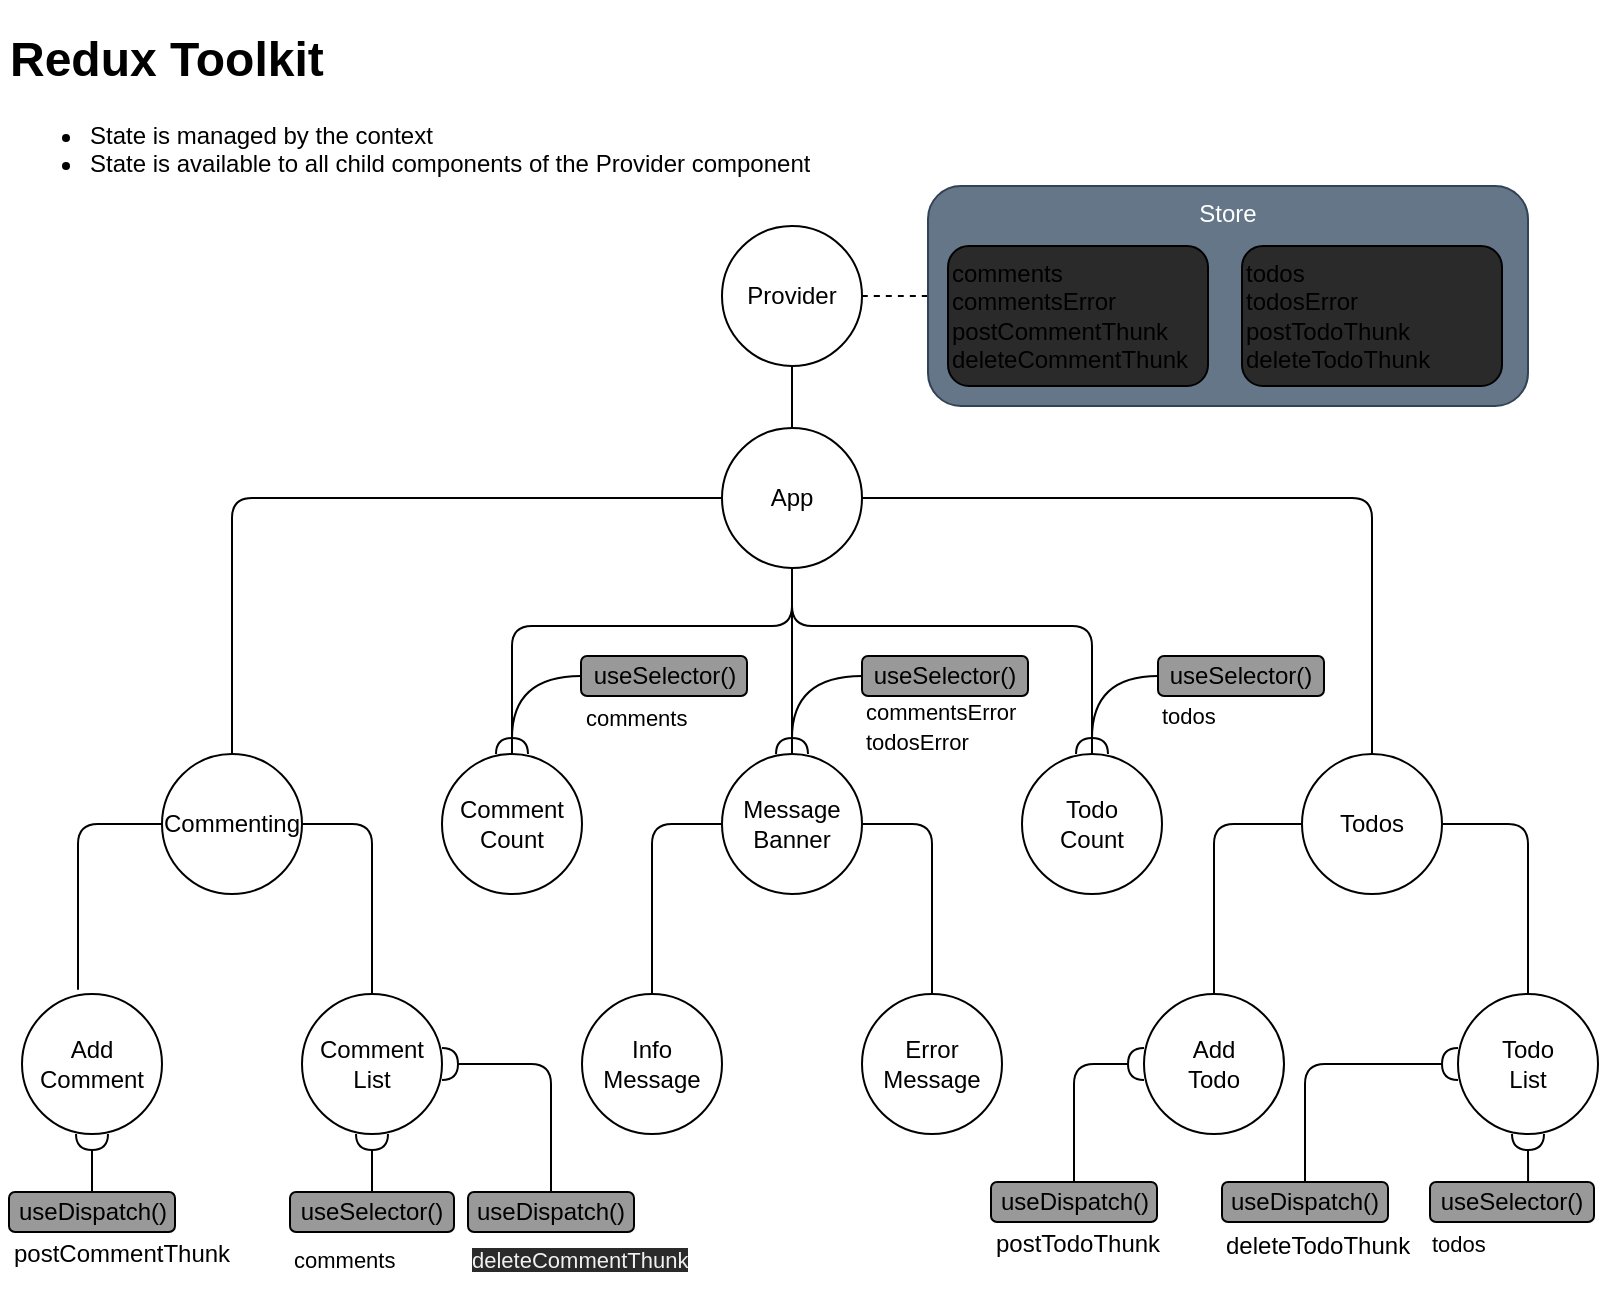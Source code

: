<mxfile>
    <diagram id="vr3E3tX2wvVX0EuAh0Dt" name="Page-1">
        <mxGraphModel dx="990" dy="567" grid="1" gridSize="10" guides="1" tooltips="1" connect="1" arrows="1" fold="1" page="1" pageScale="1" pageWidth="850" pageHeight="1100" math="0" shadow="0">
            <root>
                <mxCell id="0"/>
                <mxCell id="1" parent="0"/>
                <mxCell id="27" style="edgeStyle=orthogonalEdgeStyle;html=1;exitX=0;exitY=0.5;exitDx=0;exitDy=0;entryX=0.5;entryY=0;entryDx=0;entryDy=0;endArrow=none;endFill=0;" parent="1" source="2" target="12" edge="1">
                    <mxGeometry relative="1" as="geometry"/>
                </mxCell>
                <mxCell id="28" value="" style="edgeStyle=orthogonalEdgeStyle;html=1;exitX=1;exitY=0.5;exitDx=0;exitDy=0;entryX=0.5;entryY=0;entryDx=0;entryDy=0;endArrow=none;endFill=0;" parent="1" source="2" target="11" edge="1">
                    <mxGeometry x="0.383" relative="1" as="geometry">
                        <mxPoint as="offset"/>
                    </mxGeometry>
                </mxCell>
                <mxCell id="42" style="edgeStyle=orthogonalEdgeStyle;curved=1;html=1;exitX=0.5;exitY=0;exitDx=0;exitDy=0;entryX=0;entryY=0.5;entryDx=0;entryDy=0;startArrow=halfCircle;startFill=0;endArrow=none;endFill=0;" parent="1" source="2" target="39" edge="1">
                    <mxGeometry relative="1" as="geometry"/>
                </mxCell>
                <mxCell id="2" value="Message&lt;br&gt;Banner" style="ellipse;whiteSpace=wrap;html=1;aspect=fixed;" parent="1" vertex="1">
                    <mxGeometry x="387" y="384" width="70" height="70" as="geometry"/>
                </mxCell>
                <mxCell id="67" style="edgeStyle=orthogonalEdgeStyle;html=1;exitX=0.5;exitY=0;exitDx=0;exitDy=0;entryX=0;entryY=0.5;entryDx=0;entryDy=0;startArrow=halfCircle;startFill=0;endArrow=none;endFill=0;curved=1;" parent="1" source="3" target="64" edge="1">
                    <mxGeometry relative="1" as="geometry"/>
                </mxCell>
                <mxCell id="3" value="Comment&lt;br&gt;Count" style="ellipse;whiteSpace=wrap;html=1;aspect=fixed;" parent="1" vertex="1">
                    <mxGeometry x="247" y="384" width="70" height="70" as="geometry"/>
                </mxCell>
                <mxCell id="18" value="" style="edgeStyle=orthogonalEdgeStyle;html=1;exitX=0;exitY=0.5;exitDx=0;exitDy=0;entryX=0.5;entryY=0;entryDx=0;entryDy=0;endArrow=none;endFill=0;" parent="1" source="5" target="9" edge="1">
                    <mxGeometry x="0.641" relative="1" as="geometry">
                        <mxPoint as="offset"/>
                    </mxGeometry>
                </mxCell>
                <mxCell id="20" value="" style="edgeStyle=orthogonalEdgeStyle;html=1;exitX=1;exitY=0.5;exitDx=0;exitDy=0;entryX=0.5;entryY=0;entryDx=0;entryDy=0;endArrow=none;endFill=0;" parent="1" source="5" target="10" edge="1">
                    <mxGeometry x="0.702" relative="1" as="geometry">
                        <mxPoint as="offset"/>
                    </mxGeometry>
                </mxCell>
                <mxCell id="22" value="" style="edgeStyle=orthogonalEdgeStyle;html=1;exitX=0.5;exitY=1;exitDx=0;exitDy=0;endArrow=none;endFill=0;" parent="1" source="5" target="2" edge="1">
                    <mxGeometry x="-0.011" relative="1" as="geometry">
                        <mxPoint x="422" y="313" as="sourcePoint"/>
                        <mxPoint as="offset"/>
                    </mxGeometry>
                </mxCell>
                <mxCell id="23" value="" style="edgeStyle=orthogonalEdgeStyle;html=1;exitX=0.5;exitY=1;exitDx=0;exitDy=0;entryX=0.5;entryY=0;entryDx=0;entryDy=0;endArrow=none;endFill=0;" parent="1" source="5" target="3" edge="1">
                    <mxGeometry relative="1" as="geometry">
                        <mxPoint x="422" y="313" as="sourcePoint"/>
                        <Array as="points">
                            <mxPoint x="422" y="320"/>
                            <mxPoint x="282" y="320"/>
                        </Array>
                    </mxGeometry>
                </mxCell>
                <mxCell id="63" style="edgeStyle=orthogonalEdgeStyle;html=1;exitX=0.5;exitY=1;exitDx=0;exitDy=0;entryX=0.5;entryY=0;entryDx=0;entryDy=0;startArrow=none;startFill=0;endArrow=none;endFill=0;" parent="1" source="5" target="8" edge="1">
                    <mxGeometry relative="1" as="geometry">
                        <Array as="points">
                            <mxPoint x="422" y="320"/>
                            <mxPoint x="572" y="320"/>
                        </Array>
                    </mxGeometry>
                </mxCell>
                <mxCell id="5" value="App" style="ellipse;whiteSpace=wrap;html=1;aspect=fixed;" parent="1" vertex="1">
                    <mxGeometry x="387" y="221" width="70" height="70" as="geometry"/>
                </mxCell>
                <mxCell id="57" style="edgeStyle=orthogonalEdgeStyle;html=1;exitX=0.5;exitY=0;exitDx=0;exitDy=0;entryX=0;entryY=0.5;entryDx=0;entryDy=0;startArrow=halfCircle;startFill=0;endArrow=none;endFill=0;curved=1;" parent="1" source="8" target="45" edge="1">
                    <mxGeometry relative="1" as="geometry"/>
                </mxCell>
                <mxCell id="8" value="Todo&lt;br&gt;Count" style="ellipse;whiteSpace=wrap;html=1;aspect=fixed;" parent="1" vertex="1">
                    <mxGeometry x="537" y="384" width="70" height="70" as="geometry"/>
                </mxCell>
                <mxCell id="25" value="" style="edgeStyle=orthogonalEdgeStyle;html=1;exitX=0;exitY=0.5;exitDx=0;exitDy=0;entryX=0.4;entryY=-0.031;entryDx=0;entryDy=0;entryPerimeter=0;endArrow=none;endFill=0;" parent="1" source="9" target="16" edge="1">
                    <mxGeometry x="0.442" relative="1" as="geometry">
                        <mxPoint as="offset"/>
                    </mxGeometry>
                </mxCell>
                <mxCell id="26" value="" style="edgeStyle=orthogonalEdgeStyle;html=1;exitX=1;exitY=0.5;exitDx=0;exitDy=0;entryX=0.5;entryY=0;entryDx=0;entryDy=0;endArrow=none;endFill=0;" parent="1" source="9" target="15" edge="1">
                    <mxGeometry x="0.383" relative="1" as="geometry">
                        <mxPoint as="offset"/>
                    </mxGeometry>
                </mxCell>
                <mxCell id="9" value="Commenting" style="ellipse;whiteSpace=wrap;html=1;aspect=fixed;" parent="1" vertex="1">
                    <mxGeometry x="107" y="384" width="70" height="70" as="geometry"/>
                </mxCell>
                <mxCell id="29" value="" style="edgeStyle=orthogonalEdgeStyle;html=1;exitX=0;exitY=0.5;exitDx=0;exitDy=0;entryX=0.5;entryY=0;entryDx=0;entryDy=0;endArrow=none;endFill=0;" parent="1" source="10" target="13" edge="1">
                    <mxGeometry x="0.55" relative="1" as="geometry">
                        <mxPoint as="offset"/>
                    </mxGeometry>
                </mxCell>
                <mxCell id="30" value="" style="edgeStyle=orthogonalEdgeStyle;html=1;exitX=1;exitY=0.5;exitDx=0;exitDy=0;entryX=0.5;entryY=0;entryDx=0;entryDy=0;endArrow=none;endFill=0;" parent="1" source="10" target="14" edge="1">
                    <mxGeometry x="0.55" relative="1" as="geometry">
                        <mxPoint as="offset"/>
                    </mxGeometry>
                </mxCell>
                <mxCell id="10" value="Todos" style="ellipse;whiteSpace=wrap;html=1;aspect=fixed;" parent="1" vertex="1">
                    <mxGeometry x="677" y="384" width="70" height="70" as="geometry"/>
                </mxCell>
                <mxCell id="11" value="Error&lt;br&gt;Message" style="ellipse;whiteSpace=wrap;html=1;aspect=fixed;" parent="1" vertex="1">
                    <mxGeometry x="457" y="504" width="70" height="70" as="geometry"/>
                </mxCell>
                <mxCell id="12" value="Info&lt;br&gt;Message" style="ellipse;whiteSpace=wrap;html=1;aspect=fixed;" parent="1" vertex="1">
                    <mxGeometry x="317" y="504" width="70" height="70" as="geometry"/>
                </mxCell>
                <mxCell id="61" style="edgeStyle=orthogonalEdgeStyle;html=1;exitX=0;exitY=0.5;exitDx=0;exitDy=0;entryX=0.5;entryY=0;entryDx=0;entryDy=0;startArrow=halfCircle;startFill=0;endArrow=none;endFill=0;" parent="1" source="13" target="54" edge="1">
                    <mxGeometry relative="1" as="geometry"/>
                </mxCell>
                <mxCell id="13" value="Add&lt;br&gt;Todo" style="ellipse;whiteSpace=wrap;html=1;aspect=fixed;" parent="1" vertex="1">
                    <mxGeometry x="598" y="504" width="70" height="70" as="geometry"/>
                </mxCell>
                <mxCell id="62" style="edgeStyle=orthogonalEdgeStyle;html=1;exitX=0.5;exitY=1;exitDx=0;exitDy=0;entryX=0.598;entryY=0.03;entryDx=0;entryDy=0;entryPerimeter=0;startArrow=halfCircle;startFill=0;endArrow=none;endFill=0;" parent="1" source="14" target="58" edge="1">
                    <mxGeometry relative="1" as="geometry"/>
                </mxCell>
                <mxCell id="79" style="edgeStyle=orthogonalEdgeStyle;html=1;exitX=0;exitY=0.5;exitDx=0;exitDy=0;entryX=0.5;entryY=0;entryDx=0;entryDy=0;endArrow=none;endFill=0;startArrow=halfCircle;startFill=0;" parent="1" source="14" target="77" edge="1">
                    <mxGeometry relative="1" as="geometry"/>
                </mxCell>
                <mxCell id="14" value="Todo&lt;br&gt;List" style="ellipse;whiteSpace=wrap;html=1;aspect=fixed;" parent="1" vertex="1">
                    <mxGeometry x="755" y="504" width="70" height="70" as="geometry"/>
                </mxCell>
                <mxCell id="73" style="edgeStyle=orthogonalEdgeStyle;curved=1;html=1;exitX=0.5;exitY=1;exitDx=0;exitDy=0;entryX=0.5;entryY=0;entryDx=0;entryDy=0;startArrow=halfCircle;startFill=0;endArrow=none;endFill=0;" parent="1" source="15" target="70" edge="1">
                    <mxGeometry relative="1" as="geometry"/>
                </mxCell>
                <mxCell id="76" style="edgeStyle=orthogonalEdgeStyle;html=1;exitX=1;exitY=0.5;exitDx=0;exitDy=0;entryX=0.5;entryY=0;entryDx=0;entryDy=0;endArrow=none;endFill=0;startArrow=halfCircle;startFill=0;" parent="1" source="15" target="75" edge="1">
                    <mxGeometry relative="1" as="geometry"/>
                </mxCell>
                <mxCell id="15" value="Comment&lt;br&gt;List" style="ellipse;whiteSpace=wrap;html=1;aspect=fixed;" parent="1" vertex="1">
                    <mxGeometry x="177" y="504" width="70" height="70" as="geometry"/>
                </mxCell>
                <mxCell id="72" style="edgeStyle=orthogonalEdgeStyle;html=1;exitX=0.5;exitY=1;exitDx=0;exitDy=0;entryX=0.5;entryY=0;entryDx=0;entryDy=0;curved=1;startArrow=halfCircle;startFill=0;endArrow=none;endFill=0;" parent="1" source="16" target="68" edge="1">
                    <mxGeometry relative="1" as="geometry"/>
                </mxCell>
                <mxCell id="16" value="Add&lt;br&gt;Comment" style="ellipse;whiteSpace=wrap;html=1;aspect=fixed;" parent="1" vertex="1">
                    <mxGeometry x="37" y="504" width="70" height="70" as="geometry"/>
                </mxCell>
                <mxCell id="17" value="&lt;h1&gt;Redux Toolkit&lt;/h1&gt;&lt;p&gt;&lt;/p&gt;&lt;ul&gt;&lt;li&gt;&lt;span&gt;State is managed by the context&lt;/span&gt;&lt;/li&gt;&lt;li&gt;&lt;span&gt;State is available to all child components of the Provider component&lt;/span&gt;&lt;/li&gt;&lt;/ul&gt;&lt;p&gt;&lt;/p&gt;" style="text;html=1;strokeColor=none;fillColor=none;spacing=5;spacingTop=-20;whiteSpace=wrap;overflow=hidden;rounded=0;" parent="1" vertex="1">
                    <mxGeometry x="26" y="17" width="424" height="100" as="geometry"/>
                </mxCell>
                <mxCell id="32" style="edgeStyle=none;html=1;exitX=0.5;exitY=1;exitDx=0;exitDy=0;entryX=0.5;entryY=0;entryDx=0;entryDy=0;endArrow=none;endFill=0;" parent="1" source="31" target="5" edge="1">
                    <mxGeometry relative="1" as="geometry"/>
                </mxCell>
                <mxCell id="36" style="edgeStyle=orthogonalEdgeStyle;html=1;exitX=1;exitY=0.5;exitDx=0;exitDy=0;entryX=0;entryY=0.5;entryDx=0;entryDy=0;endArrow=none;endFill=0;curved=1;dashed=1;" parent="1" source="31" target="35" edge="1">
                    <mxGeometry relative="1" as="geometry"/>
                </mxCell>
                <mxCell id="31" value="Provider" style="ellipse;whiteSpace=wrap;html=1;aspect=fixed;" parent="1" vertex="1">
                    <mxGeometry x="387" y="120" width="70" height="70" as="geometry"/>
                </mxCell>
                <mxCell id="35" value="Store" style="rounded=1;whiteSpace=wrap;html=1;fillColor=#647687;verticalAlign=top;fontColor=#ffffff;strokeColor=#314354;" parent="1" vertex="1">
                    <mxGeometry x="490" y="100" width="300" height="110" as="geometry"/>
                </mxCell>
                <mxCell id="37" value="comments&lt;br&gt;commentsError&lt;br&gt;postCommentThunk&lt;br&gt;deleteCommentThunk" style="rounded=1;whiteSpace=wrap;html=1;fillColor=#2A2A2A;align=left;" parent="1" vertex="1">
                    <mxGeometry x="500" y="130" width="130" height="70" as="geometry"/>
                </mxCell>
                <mxCell id="38" value="todos&lt;br&gt;todosError&lt;br&gt;postTodoThunk&lt;br&gt;deleteTodoThunk" style="rounded=1;whiteSpace=wrap;html=1;fillColor=#2A2A2A;align=left;" parent="1" vertex="1">
                    <mxGeometry x="647" y="130" width="130" height="70" as="geometry"/>
                </mxCell>
                <mxCell id="39" value="useSelector()" style="rounded=1;whiteSpace=wrap;html=1;fillColor=#999999;" parent="1" vertex="1">
                    <mxGeometry x="457" y="335" width="83" height="20" as="geometry"/>
                </mxCell>
                <mxCell id="43" value="&lt;span style=&quot;font-size: 11px&quot;&gt;commentsError&lt;/span&gt;&lt;br style=&quot;font-size: 11px&quot;&gt;&lt;span style=&quot;font-size: 11px&quot;&gt;todosError&lt;/span&gt;" style="text;html=1;strokeColor=none;fillColor=none;align=left;verticalAlign=middle;whiteSpace=wrap;rounded=0;" parent="1" vertex="1">
                    <mxGeometry x="457" y="355" width="83" height="30" as="geometry"/>
                </mxCell>
                <mxCell id="45" value="useSelector()" style="rounded=1;whiteSpace=wrap;html=1;fillColor=#999999;" parent="1" vertex="1">
                    <mxGeometry x="605" y="335" width="83" height="20" as="geometry"/>
                </mxCell>
                <mxCell id="46" value="&lt;span style=&quot;font-size: 11px&quot;&gt;todos&lt;/span&gt;" style="text;html=1;strokeColor=none;fillColor=none;align=left;verticalAlign=middle;whiteSpace=wrap;rounded=0;" parent="1" vertex="1">
                    <mxGeometry x="605" y="355" width="83" height="20" as="geometry"/>
                </mxCell>
                <mxCell id="54" value="useDispatch()" style="rounded=1;whiteSpace=wrap;html=1;fillColor=#999999;" parent="1" vertex="1">
                    <mxGeometry x="521.5" y="598" width="83" height="20" as="geometry"/>
                </mxCell>
                <mxCell id="55" value="postTodoThunk" style="text;html=1;strokeColor=none;fillColor=none;align=left;verticalAlign=middle;whiteSpace=wrap;rounded=0;" parent="1" vertex="1">
                    <mxGeometry x="521.5" y="618" width="83" height="22" as="geometry"/>
                </mxCell>
                <mxCell id="58" value="useSelector()" style="rounded=1;whiteSpace=wrap;html=1;fillColor=#999999;" parent="1" vertex="1">
                    <mxGeometry x="741" y="598" width="82" height="20" as="geometry"/>
                </mxCell>
                <mxCell id="59" value="&lt;span style=&quot;font-size: 11px ; text-align: center&quot;&gt;todos&lt;/span&gt;" style="text;html=1;strokeColor=none;fillColor=none;align=left;verticalAlign=middle;whiteSpace=wrap;rounded=0;" parent="1" vertex="1">
                    <mxGeometry x="740" y="618" width="37" height="22" as="geometry"/>
                </mxCell>
                <mxCell id="64" value="useSelector()" style="rounded=1;whiteSpace=wrap;html=1;fillColor=#999999;" parent="1" vertex="1">
                    <mxGeometry x="316.5" y="335" width="83" height="20" as="geometry"/>
                </mxCell>
                <mxCell id="65" value="&lt;span style=&quot;font-size: 11px ; text-align: center&quot;&gt;comments&lt;/span&gt;" style="text;html=1;strokeColor=none;fillColor=none;align=left;verticalAlign=middle;whiteSpace=wrap;rounded=0;" parent="1" vertex="1">
                    <mxGeometry x="316.5" y="355" width="83" height="22" as="geometry"/>
                </mxCell>
                <mxCell id="68" value="useDispatch()" style="rounded=1;whiteSpace=wrap;html=1;fillColor=#999999;" parent="1" vertex="1">
                    <mxGeometry x="30.5" y="603" width="83" height="20" as="geometry"/>
                </mxCell>
                <mxCell id="69" value="postCommentThunk" style="text;html=1;strokeColor=none;fillColor=none;align=left;verticalAlign=middle;whiteSpace=wrap;rounded=0;" parent="1" vertex="1">
                    <mxGeometry x="30.5" y="623" width="107.5" height="22" as="geometry"/>
                </mxCell>
                <mxCell id="70" value="useSelector()" style="rounded=1;whiteSpace=wrap;html=1;fillColor=#999999;" parent="1" vertex="1">
                    <mxGeometry x="171" y="603" width="82" height="20" as="geometry"/>
                </mxCell>
                <mxCell id="71" value="&lt;span style=&quot;font-size: 11px ; text-align: center&quot;&gt;comments&lt;/span&gt;" style="text;html=1;strokeColor=none;fillColor=none;align=left;verticalAlign=middle;whiteSpace=wrap;rounded=0;" parent="1" vertex="1">
                    <mxGeometry x="171" y="623" width="115" height="27" as="geometry"/>
                </mxCell>
                <mxCell id="74" value="&lt;span style=&quot;color: rgb(240 , 240 , 240) ; font-family: &amp;#34;helvetica&amp;#34; ; font-size: 11px ; font-style: normal ; font-weight: 400 ; letter-spacing: normal ; text-align: center ; text-indent: 0px ; text-transform: none ; word-spacing: 0px ; background-color: rgb(42 , 42 , 42) ; display: inline ; float: none&quot;&gt;deleteCommentThunk&lt;/span&gt;" style="text;whiteSpace=wrap;html=1;" parent="1" vertex="1">
                    <mxGeometry x="259.5" y="623" width="130.5" height="30" as="geometry"/>
                </mxCell>
                <mxCell id="75" value="useDispatch()" style="rounded=1;whiteSpace=wrap;html=1;fillColor=#999999;" parent="1" vertex="1">
                    <mxGeometry x="260" y="603" width="83" height="20" as="geometry"/>
                </mxCell>
                <mxCell id="77" value="useDispatch()" style="rounded=1;whiteSpace=wrap;html=1;fillColor=#999999;" parent="1" vertex="1">
                    <mxGeometry x="637" y="598" width="83" height="20" as="geometry"/>
                </mxCell>
                <mxCell id="78" value="deleteTodoThunk" style="text;whiteSpace=wrap;html=1;" parent="1" vertex="1">
                    <mxGeometry x="637" y="616" width="110" height="30" as="geometry"/>
                </mxCell>
            </root>
        </mxGraphModel>
    </diagram>
</mxfile>